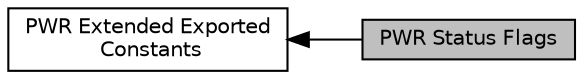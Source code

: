 digraph "PWR Status Flags"
{
  edge [fontname="Helvetica",fontsize="10",labelfontname="Helvetica",labelfontsize="10"];
  node [fontname="Helvetica",fontsize="10",shape=box];
  rankdir=LR;
  Node2 [label="PWR Extended Exported\l Constants",height=0.2,width=0.4,color="black", fillcolor="white", style="filled",URL="$group__PWREx__Exported__Constants.html",tooltip=" "];
  Node1 [label="PWR Status Flags",height=0.2,width=0.4,color="black", fillcolor="grey75", style="filled", fontcolor="black",tooltip="Elements values convention: 0000 0000 0XXY YYYYb."];
  Node2->Node1 [shape=plaintext, dir="back", style="solid"];
}
